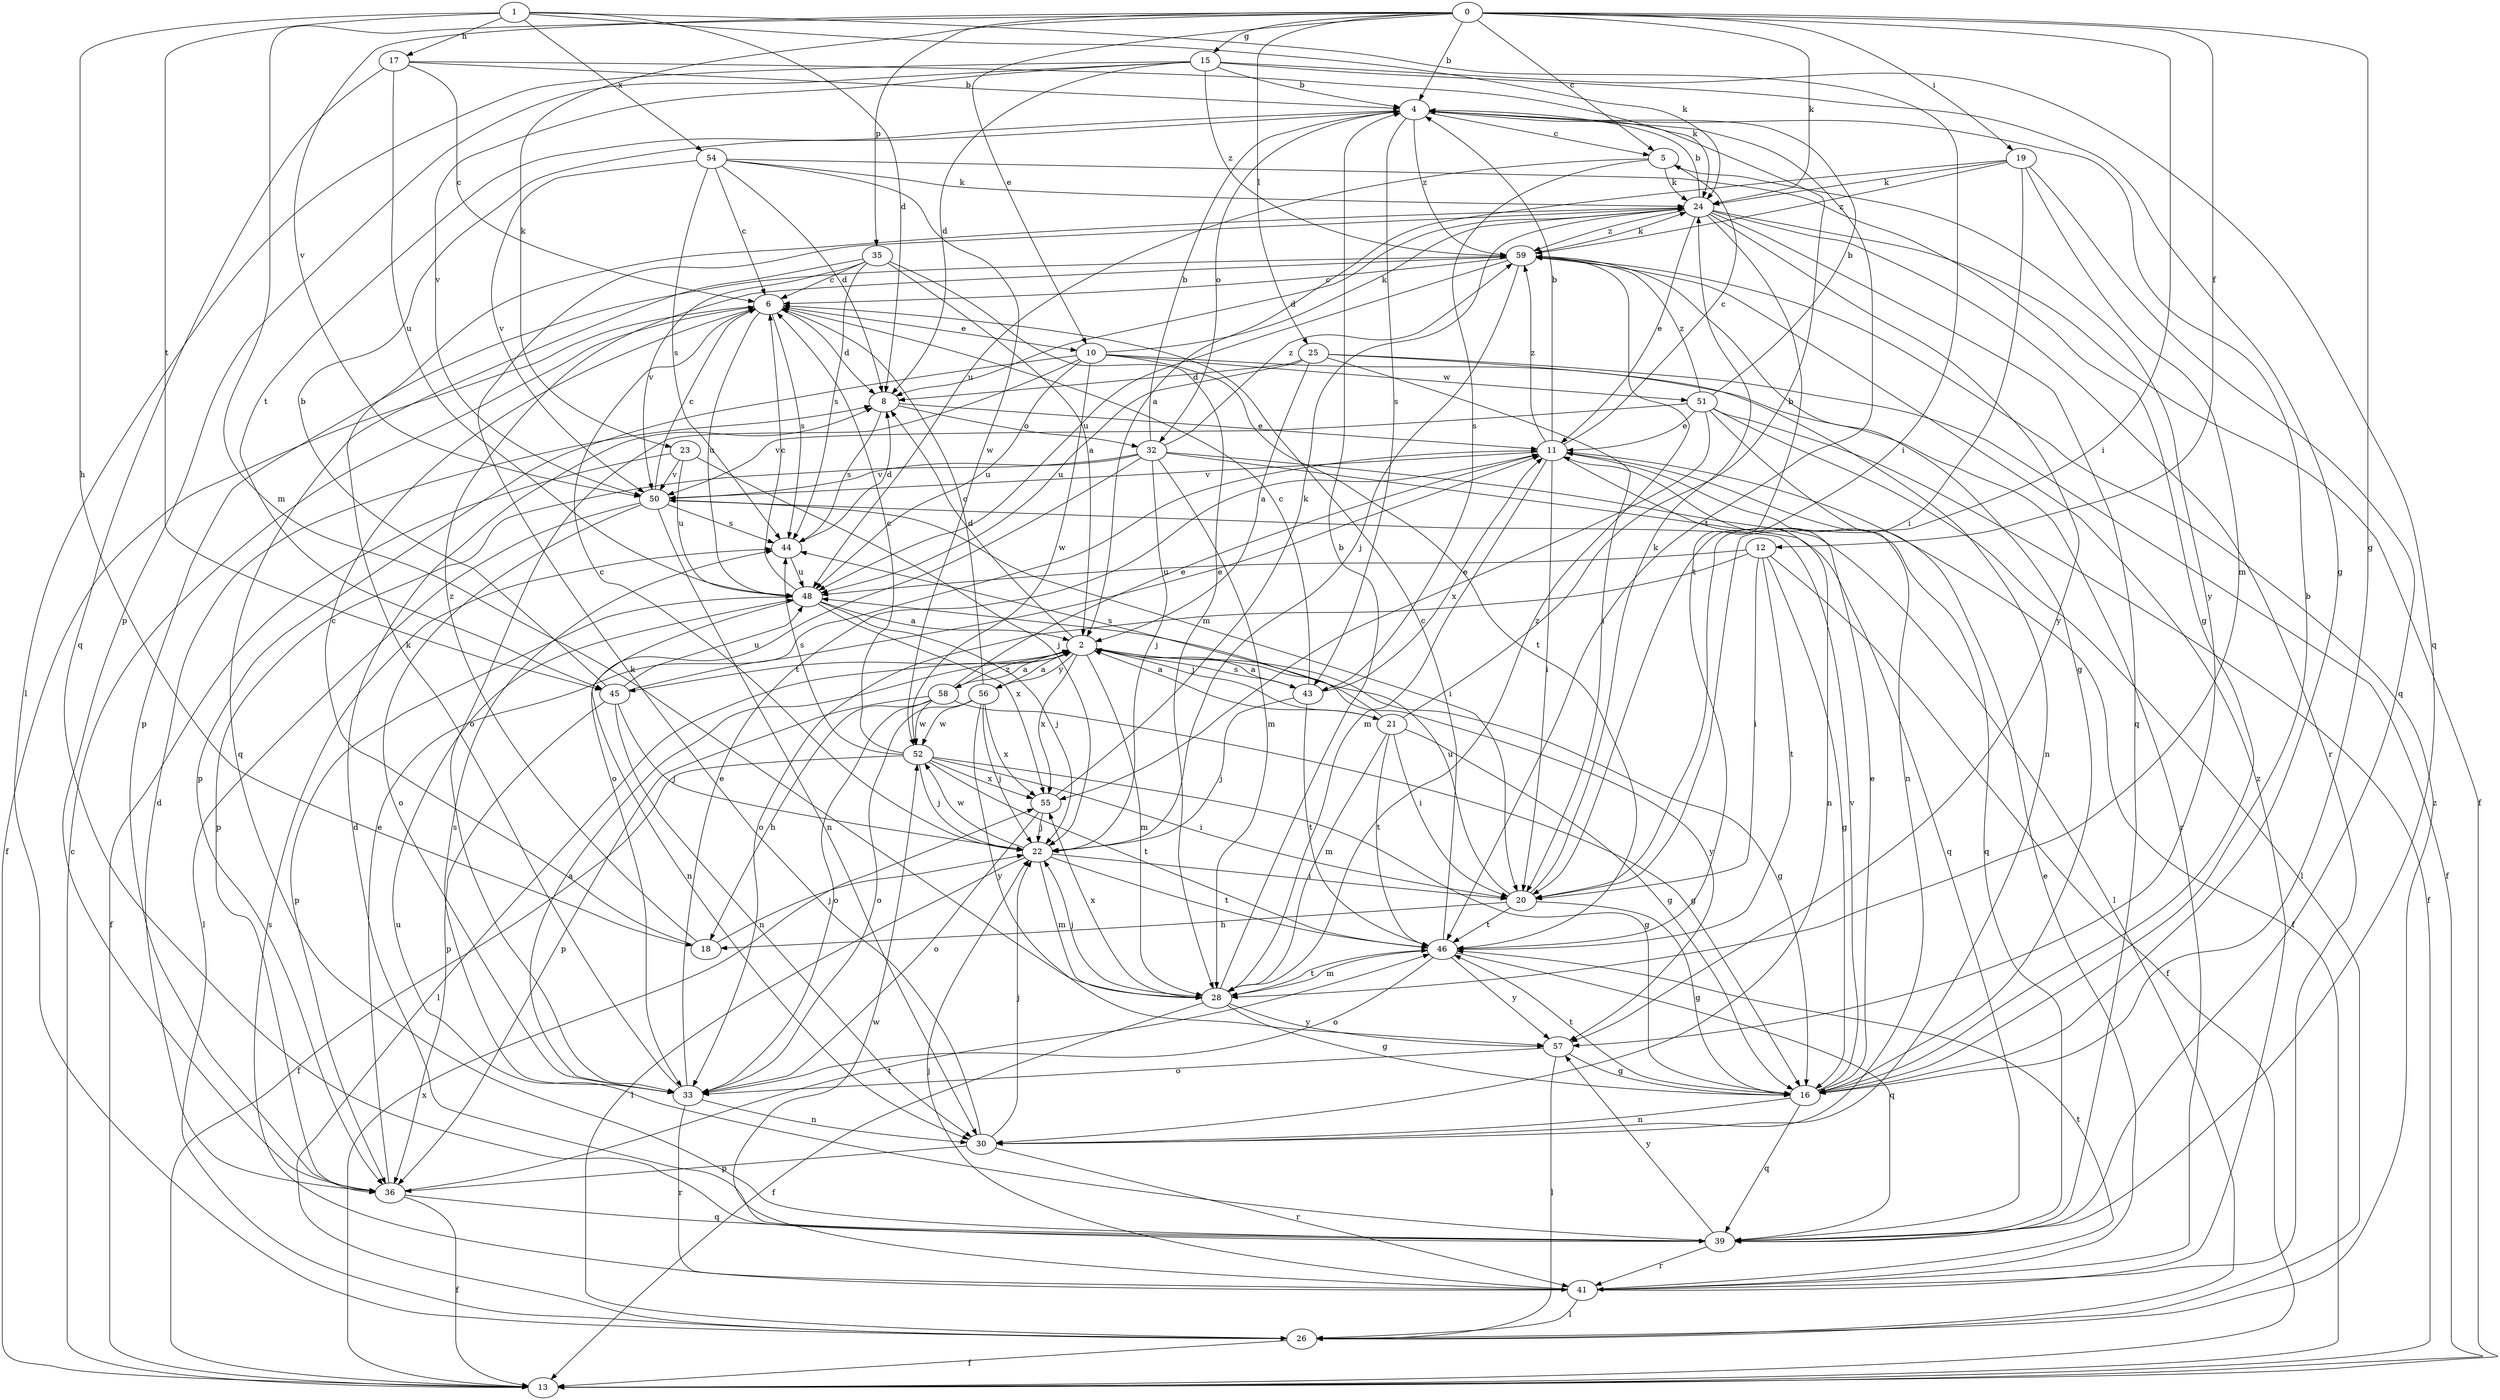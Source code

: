 strict digraph  {
0;
1;
2;
4;
5;
6;
8;
10;
11;
12;
13;
15;
16;
17;
18;
19;
20;
21;
22;
23;
24;
25;
26;
28;
30;
32;
33;
35;
36;
39;
41;
43;
44;
45;
46;
48;
50;
51;
52;
54;
55;
56;
57;
58;
59;
0 -> 4  [label=b];
0 -> 5  [label=c];
0 -> 10  [label=e];
0 -> 12  [label=f];
0 -> 15  [label=g];
0 -> 16  [label=g];
0 -> 19  [label=i];
0 -> 20  [label=i];
0 -> 23  [label=k];
0 -> 24  [label=k];
0 -> 25  [label=l];
0 -> 28  [label=m];
0 -> 35  [label=p];
0 -> 50  [label=v];
1 -> 8  [label=d];
1 -> 17  [label=h];
1 -> 18  [label=h];
1 -> 20  [label=i];
1 -> 24  [label=k];
1 -> 45  [label=t];
1 -> 54  [label=x];
2 -> 8  [label=d];
2 -> 16  [label=g];
2 -> 21  [label=j];
2 -> 26  [label=l];
2 -> 28  [label=m];
2 -> 43  [label=s];
2 -> 45  [label=t];
2 -> 55  [label=x];
2 -> 56  [label=y];
2 -> 57  [label=y];
2 -> 58  [label=z];
4 -> 5  [label=c];
4 -> 32  [label=o];
4 -> 43  [label=s];
4 -> 45  [label=t];
4 -> 46  [label=t];
4 -> 59  [label=z];
5 -> 24  [label=k];
5 -> 43  [label=s];
5 -> 48  [label=u];
5 -> 57  [label=y];
6 -> 8  [label=d];
6 -> 10  [label=e];
6 -> 13  [label=f];
6 -> 44  [label=s];
6 -> 48  [label=u];
8 -> 11  [label=e];
8 -> 32  [label=o];
8 -> 44  [label=s];
10 -> 24  [label=k];
10 -> 33  [label=o];
10 -> 36  [label=p];
10 -> 41  [label=r];
10 -> 46  [label=t];
10 -> 48  [label=u];
10 -> 51  [label=w];
10 -> 52  [label=w];
11 -> 4  [label=b];
11 -> 5  [label=c];
11 -> 13  [label=f];
11 -> 20  [label=i];
11 -> 28  [label=m];
11 -> 30  [label=n];
11 -> 39  [label=q];
11 -> 50  [label=v];
11 -> 59  [label=z];
12 -> 13  [label=f];
12 -> 16  [label=g];
12 -> 20  [label=i];
12 -> 33  [label=o];
12 -> 46  [label=t];
12 -> 48  [label=u];
13 -> 6  [label=c];
13 -> 55  [label=x];
15 -> 4  [label=b];
15 -> 8  [label=d];
15 -> 16  [label=g];
15 -> 26  [label=l];
15 -> 36  [label=p];
15 -> 39  [label=q];
15 -> 50  [label=v];
15 -> 59  [label=z];
16 -> 4  [label=b];
16 -> 11  [label=e];
16 -> 30  [label=n];
16 -> 39  [label=q];
16 -> 46  [label=t];
16 -> 50  [label=v];
17 -> 4  [label=b];
17 -> 6  [label=c];
17 -> 24  [label=k];
17 -> 39  [label=q];
17 -> 48  [label=u];
18 -> 6  [label=c];
18 -> 22  [label=j];
18 -> 59  [label=z];
19 -> 2  [label=a];
19 -> 20  [label=i];
19 -> 24  [label=k];
19 -> 28  [label=m];
19 -> 39  [label=q];
19 -> 59  [label=z];
20 -> 16  [label=g];
20 -> 18  [label=h];
20 -> 24  [label=k];
20 -> 46  [label=t];
20 -> 48  [label=u];
21 -> 2  [label=a];
21 -> 4  [label=b];
21 -> 16  [label=g];
21 -> 20  [label=i];
21 -> 28  [label=m];
21 -> 44  [label=s];
21 -> 46  [label=t];
22 -> 6  [label=c];
22 -> 20  [label=i];
22 -> 26  [label=l];
22 -> 28  [label=m];
22 -> 46  [label=t];
22 -> 52  [label=w];
23 -> 13  [label=f];
23 -> 22  [label=j];
23 -> 48  [label=u];
23 -> 50  [label=v];
24 -> 4  [label=b];
24 -> 8  [label=d];
24 -> 11  [label=e];
24 -> 13  [label=f];
24 -> 39  [label=q];
24 -> 41  [label=r];
24 -> 46  [label=t];
24 -> 57  [label=y];
24 -> 59  [label=z];
25 -> 2  [label=a];
25 -> 8  [label=d];
25 -> 13  [label=f];
25 -> 20  [label=i];
25 -> 30  [label=n];
25 -> 48  [label=u];
26 -> 13  [label=f];
26 -> 59  [label=z];
28 -> 4  [label=b];
28 -> 13  [label=f];
28 -> 16  [label=g];
28 -> 22  [label=j];
28 -> 46  [label=t];
28 -> 55  [label=x];
28 -> 57  [label=y];
28 -> 59  [label=z];
30 -> 22  [label=j];
30 -> 24  [label=k];
30 -> 36  [label=p];
30 -> 41  [label=r];
32 -> 4  [label=b];
32 -> 22  [label=j];
32 -> 26  [label=l];
32 -> 28  [label=m];
32 -> 33  [label=o];
32 -> 36  [label=p];
32 -> 39  [label=q];
32 -> 50  [label=v];
32 -> 59  [label=z];
33 -> 2  [label=a];
33 -> 11  [label=e];
33 -> 24  [label=k];
33 -> 30  [label=n];
33 -> 41  [label=r];
33 -> 44  [label=s];
35 -> 2  [label=a];
35 -> 6  [label=c];
35 -> 28  [label=m];
35 -> 39  [label=q];
35 -> 44  [label=s];
35 -> 50  [label=v];
36 -> 8  [label=d];
36 -> 11  [label=e];
36 -> 13  [label=f];
36 -> 39  [label=q];
36 -> 46  [label=t];
39 -> 8  [label=d];
39 -> 41  [label=r];
39 -> 48  [label=u];
39 -> 57  [label=y];
41 -> 11  [label=e];
41 -> 22  [label=j];
41 -> 26  [label=l];
41 -> 44  [label=s];
41 -> 46  [label=t];
41 -> 52  [label=w];
41 -> 59  [label=z];
43 -> 2  [label=a];
43 -> 6  [label=c];
43 -> 11  [label=e];
43 -> 22  [label=j];
43 -> 46  [label=t];
44 -> 8  [label=d];
44 -> 48  [label=u];
45 -> 4  [label=b];
45 -> 11  [label=e];
45 -> 22  [label=j];
45 -> 30  [label=n];
45 -> 36  [label=p];
45 -> 48  [label=u];
46 -> 6  [label=c];
46 -> 28  [label=m];
46 -> 33  [label=o];
46 -> 39  [label=q];
46 -> 57  [label=y];
48 -> 2  [label=a];
48 -> 6  [label=c];
48 -> 22  [label=j];
48 -> 30  [label=n];
48 -> 36  [label=p];
48 -> 55  [label=x];
50 -> 6  [label=c];
50 -> 20  [label=i];
50 -> 26  [label=l];
50 -> 30  [label=n];
50 -> 33  [label=o];
50 -> 44  [label=s];
51 -> 4  [label=b];
51 -> 11  [label=e];
51 -> 13  [label=f];
51 -> 26  [label=l];
51 -> 30  [label=n];
51 -> 50  [label=v];
51 -> 55  [label=x];
51 -> 59  [label=z];
52 -> 6  [label=c];
52 -> 13  [label=f];
52 -> 16  [label=g];
52 -> 20  [label=i];
52 -> 22  [label=j];
52 -> 44  [label=s];
52 -> 46  [label=t];
52 -> 55  [label=x];
54 -> 6  [label=c];
54 -> 8  [label=d];
54 -> 16  [label=g];
54 -> 24  [label=k];
54 -> 44  [label=s];
54 -> 50  [label=v];
54 -> 52  [label=w];
55 -> 22  [label=j];
55 -> 24  [label=k];
55 -> 33  [label=o];
56 -> 2  [label=a];
56 -> 6  [label=c];
56 -> 22  [label=j];
56 -> 33  [label=o];
56 -> 52  [label=w];
56 -> 55  [label=x];
56 -> 57  [label=y];
57 -> 16  [label=g];
57 -> 26  [label=l];
57 -> 33  [label=o];
58 -> 2  [label=a];
58 -> 11  [label=e];
58 -> 16  [label=g];
58 -> 18  [label=h];
58 -> 33  [label=o];
58 -> 36  [label=p];
58 -> 52  [label=w];
59 -> 6  [label=c];
59 -> 16  [label=g];
59 -> 22  [label=j];
59 -> 24  [label=k];
59 -> 36  [label=p];
59 -> 48  [label=u];
}
